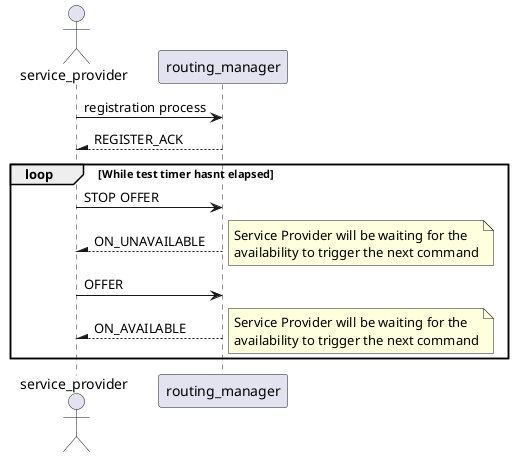 @startuml

Actor service_provider as SP

participant routing_manager as RM

SP -> RM : registration process

RM --\ SP : REGISTER_ACK

loop While test timer hasnt elapsed

  SP -> RM : STOP OFFER
  
  RM --\ SP : ON_UNAVAILABLE
  
  note right
    Service Provider will be waiting for the
    availability to trigger the next command
  end note

  SP -> RM : OFFER

  RM --\ SP : ON_AVAILABLE
  
  note right
    Service Provider will be waiting for the
    availability to trigger the next command
  end note
  
end

@enduml
